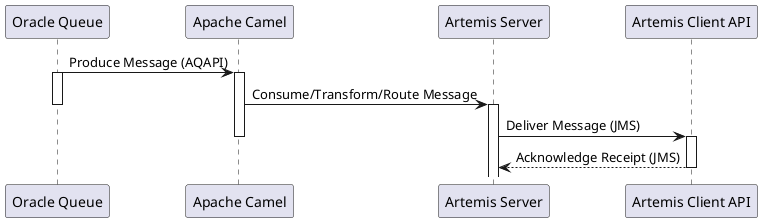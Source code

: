 @startuml
participant "Oracle Queue" as OQ
participant "Apache Camel" as AC
participant "Artemis Server" as AS
participant "Artemis Client API" as ACA

OQ -> AC: Produce Message (AQAPI)
activate OQ
activate AC
AC -> AS: Consume/Transform/Route Message
deactivate OQ
activate AS
AS -> ACA: Deliver Message (JMS)
deactivate AC
activate ACA
ACA --> AS: Acknowledge Receipt (JMS)
deactivate ACA
@enduml
